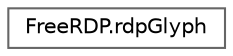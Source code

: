 digraph "Graphical Class Hierarchy"
{
 // LATEX_PDF_SIZE
  bgcolor="transparent";
  edge [fontname=Helvetica,fontsize=10,labelfontname=Helvetica,labelfontsize=10];
  node [fontname=Helvetica,fontsize=10,shape=box,height=0.2,width=0.4];
  rankdir="LR";
  Node0 [id="Node000000",label="FreeRDP.rdpGlyph",height=0.2,width=0.4,color="grey40", fillcolor="white", style="filled",URL="$struct_free_r_d_p_1_1rdp_glyph.html",tooltip=" "];
}
